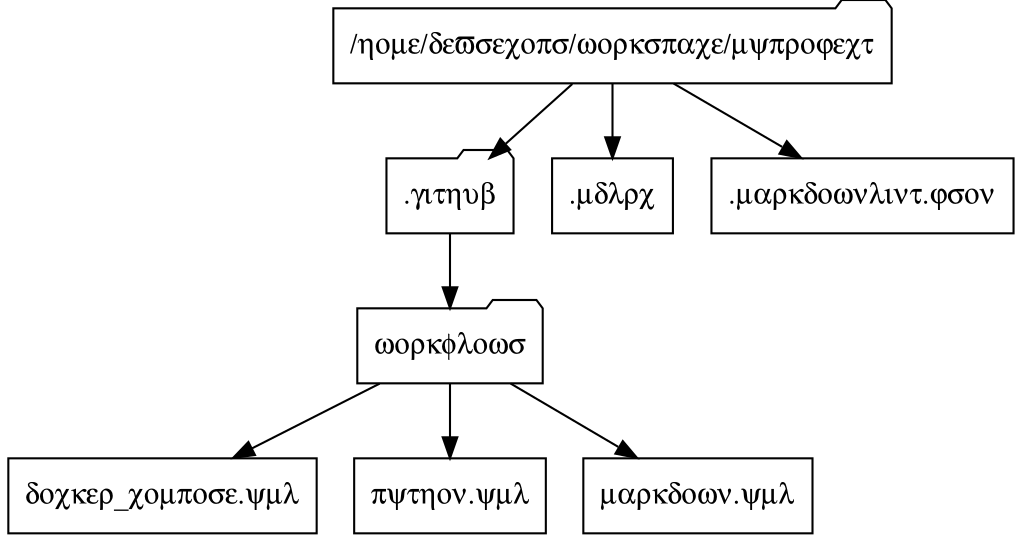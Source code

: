 digraph cicd {
    
    #rankdir=LR;
    size="8,4";
    node [fontname="Helvetica" fontsize=14 shape=box];
    edge [fontname="Symbol" fontsize=10];

    devsecops [shape=folder fontname="Symbol" label="/home/devsecops/workspace/myproject"];
    dotgh [shape=folder fontname="Symbol" label=".github"];
    workflows [shape=folder fontname="Symbol" label="workflows"];
    dcy [fontname="Symbol" label="docker_compose.yml"];
    pyyml [fontname="Symbol" label="python.yml"];
    mdy [fontname="Symbol" label="markdown.yml"];
    mdlrc [fontname="Symbol" label=".mdlrc"];
    mdjson [fontname="Symbol" label=".markdownlint.json"];
    
    devsecops -> dotgh;
    dotgh -> workflows;
    workflows -> dcy;
    workflows -> pyyml;
    workflows -> mdy;
    devsecops -> mdlrc;
    devsecops -> mdjson;

}
